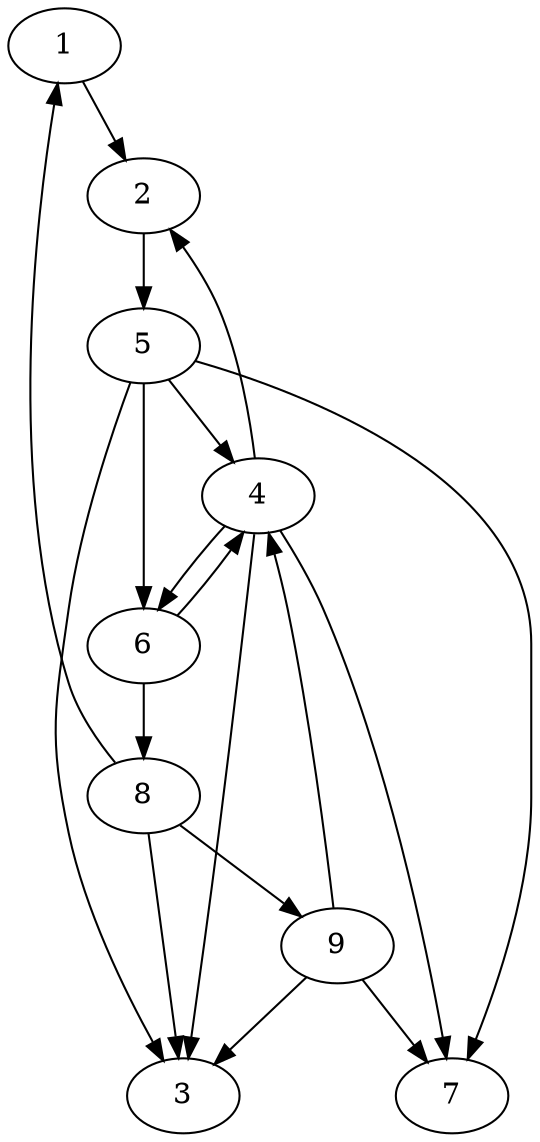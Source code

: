 digraph gamebook {

 1->2
2->5
4->2

4->3

4->6

4->7
5->7

5->4

5->6

5->3
6->4

6->8
8->9

8->1

8->3
9->3

9->7

9->4
}
